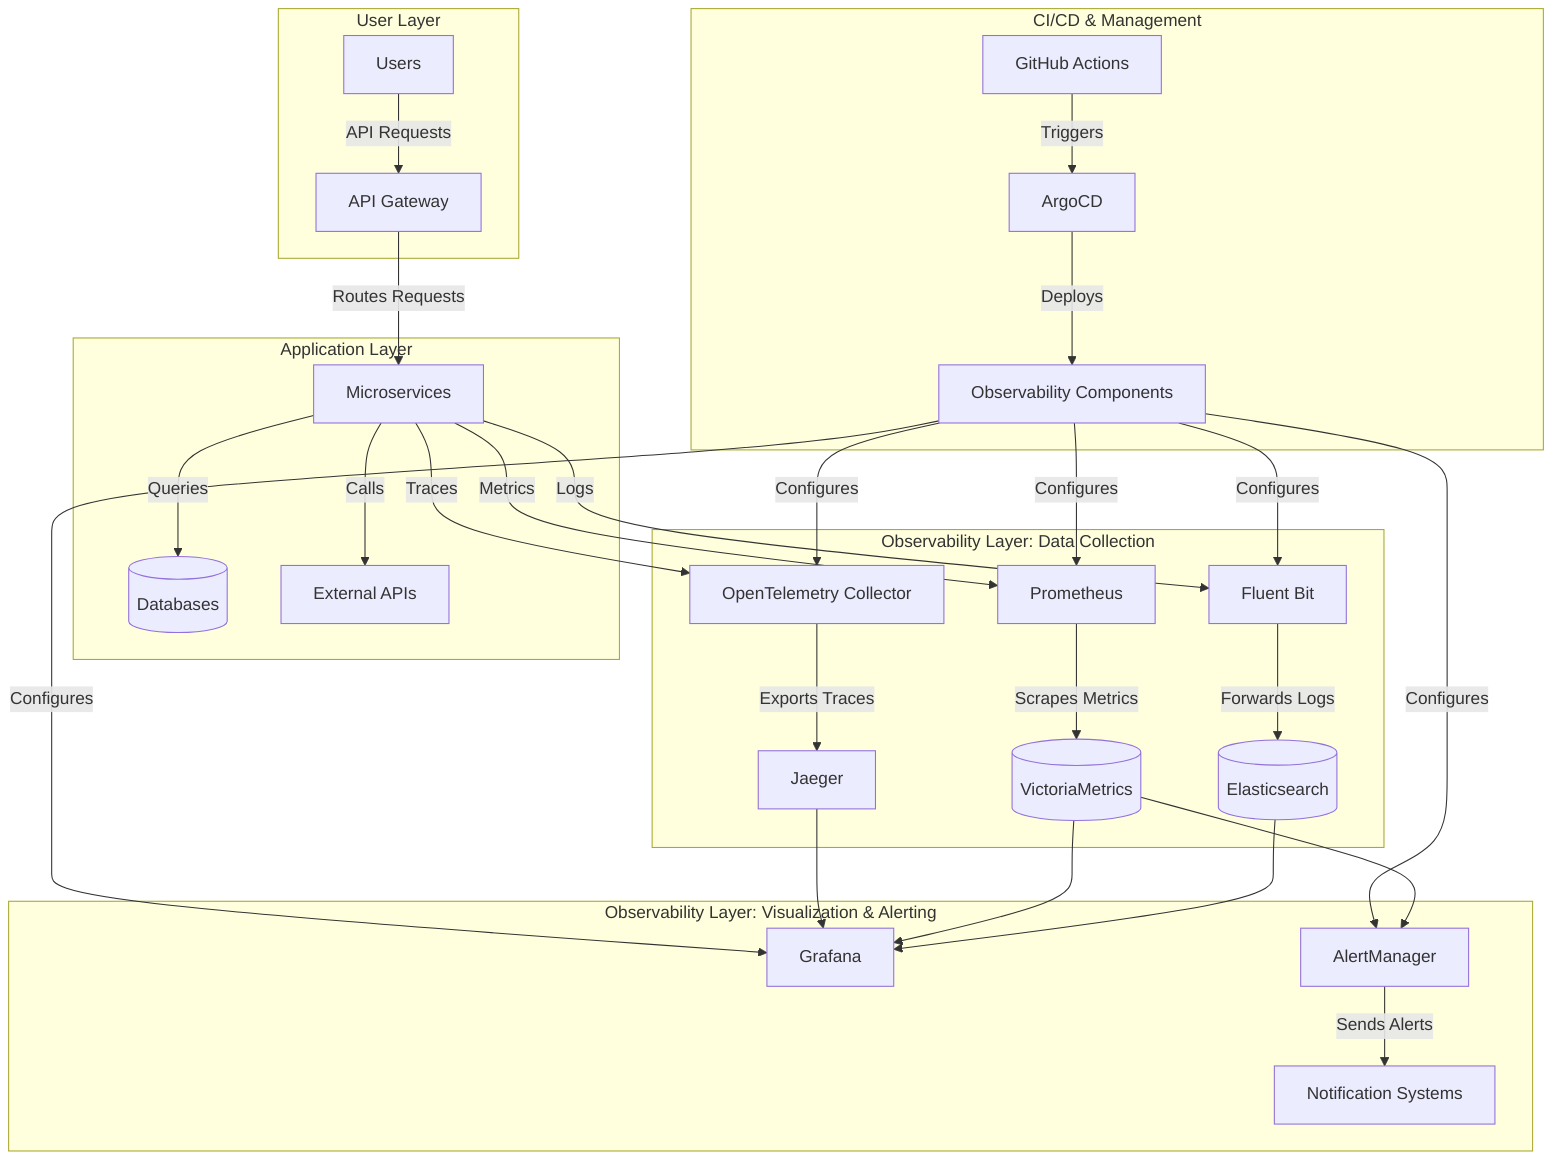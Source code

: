 flowchart TD
    subgraph "User Layer"
        U[Users] --> |API Requests| AG[API Gateway]
    end

    subgraph "Application Layer"
        AG --> |Routes Requests| MS[Microservices]
        MS --> |Queries| DB[(Databases)]
        MS --> |Calls| EA[External APIs]
    end

    subgraph "Observability Layer: Data Collection"
        MS --> |Logs| FB[Fluent Bit]
        MS --> |Metrics| P[Prometheus]
        MS --> |Traces| OT[OpenTelemetry Collector]
        
        FB --> |Forwards Logs| ES[(Elasticsearch)]
        P --> |Scrapes Metrics| VM[(VictoriaMetrics)]
        OT --> |Exports Traces| J[Jaeger]
    end

    subgraph "Observability Layer: Visualization & Alerting"
        ES --> G[Grafana]
        VM --> G
        J --> G
        
        VM --> AM[AlertManager]
        AM --> |Sends Alerts| N[Notification Systems]
    end

    subgraph "CI/CD & Management"
        GH[GitHub Actions] --> |Triggers| AC[ArgoCD]
        AC --> |Deploys| OC[Observability Components]
        OC --> |Configures| FB
        OC --> |Configures| P
        OC --> |Configures| OT
        OC --> |Configures| G
        OC --> |Configures| AM
    end